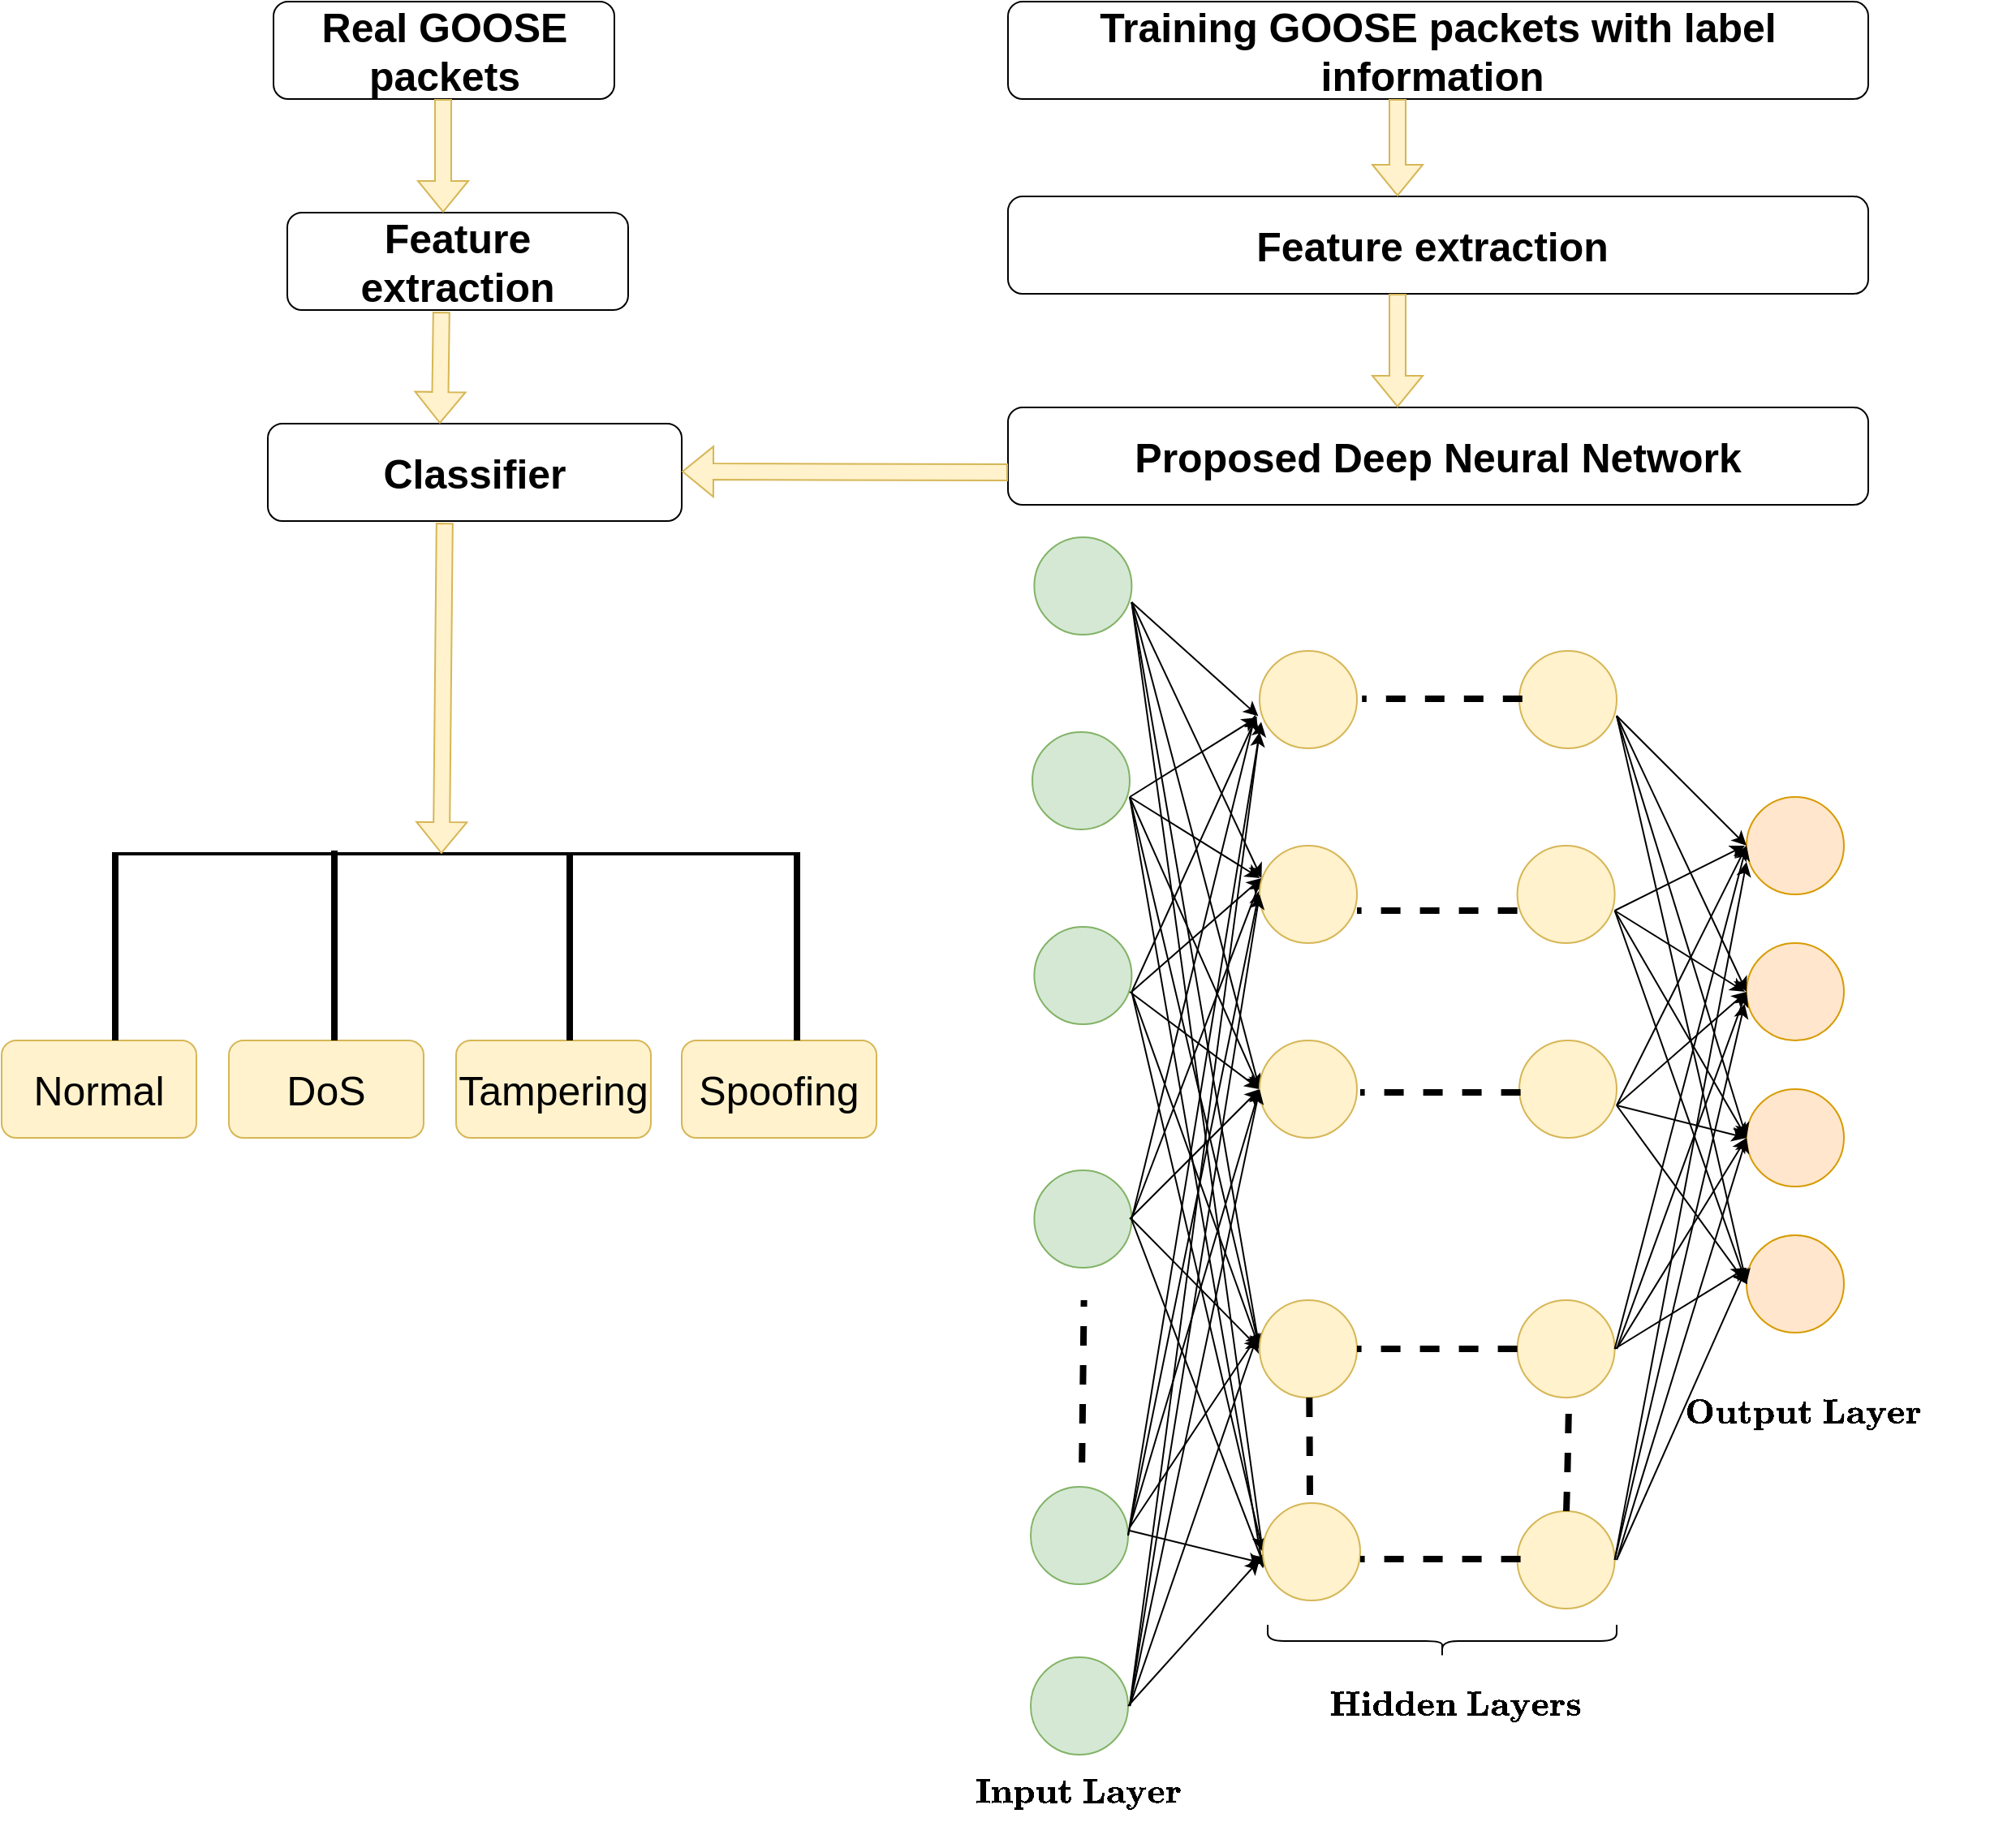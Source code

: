 <mxfile version="20.3.0" type="github">
  <diagram id="gQb8SNN9bu2-2Qq4o3Nf" name="Page-1">
    <mxGraphModel dx="2249" dy="762" grid="1" gridSize="10" guides="1" tooltips="1" connect="1" arrows="1" fold="1" page="1" pageScale="1" pageWidth="827" pageHeight="1169" math="1" shadow="0">
      <root>
        <mxCell id="0" />
        <mxCell id="1" parent="0" />
        <mxCell id="03A5Zc7fe6K8U72PNoOk-1" value="&lt;font style=&quot;font-size: 25px;&quot;&gt;Training GOOSE packets with label information&amp;nbsp;&lt;/font&gt;" style="rounded=1;whiteSpace=wrap;html=1;fontStyle=1;fontSize=25;" parent="1" vertex="1">
          <mxGeometry x="400" y="270" width="530" height="60" as="geometry" />
        </mxCell>
        <mxCell id="03A5Zc7fe6K8U72PNoOk-2" value="&lt;font style=&quot;font-size: 25px;&quot;&gt;Feature extraction&amp;nbsp;&lt;/font&gt;" style="rounded=1;whiteSpace=wrap;html=1;fontSize=25;fontStyle=1" parent="1" vertex="1">
          <mxGeometry x="400" y="390" width="530" height="60" as="geometry" />
        </mxCell>
        <mxCell id="03A5Zc7fe6K8U72PNoOk-3" value="Proposed Deep Neural Network" style="rounded=1;whiteSpace=wrap;html=1;fontSize=25;fontStyle=1" parent="1" vertex="1">
          <mxGeometry x="400" y="520" width="530" height="60" as="geometry" />
        </mxCell>
        <mxCell id="03A5Zc7fe6K8U72PNoOk-106" value="" style="ellipse;whiteSpace=wrap;html=1;aspect=fixed;fillColor=#ffe6cc;strokeColor=#d79b00;" parent="1" vertex="1">
          <mxGeometry x="855" y="760" width="60" height="60" as="geometry" />
        </mxCell>
        <mxCell id="03A5Zc7fe6K8U72PNoOk-107" value="" style="ellipse;whiteSpace=wrap;html=1;aspect=fixed;fillColor=#ffe6cc;strokeColor=#d79b00;" parent="1" vertex="1">
          <mxGeometry x="855" y="850" width="60" height="60" as="geometry" />
        </mxCell>
        <mxCell id="03A5Zc7fe6K8U72PNoOk-108" value="" style="ellipse;whiteSpace=wrap;html=1;aspect=fixed;fillColor=#ffe6cc;strokeColor=#d79b00;" parent="1" vertex="1">
          <mxGeometry x="855" y="940" width="60" height="60" as="geometry" />
        </mxCell>
        <mxCell id="03A5Zc7fe6K8U72PNoOk-109" value="" style="ellipse;whiteSpace=wrap;html=1;aspect=fixed;fillColor=#ffe6cc;strokeColor=#d79b00;" parent="1" vertex="1">
          <mxGeometry x="855" y="1030" width="60" height="60" as="geometry" />
        </mxCell>
        <mxCell id="03A5Zc7fe6K8U72PNoOk-111" value="" style="ellipse;whiteSpace=wrap;html=1;aspect=fixed;fillColor=#fff2cc;strokeColor=#d6b656;" parent="1" vertex="1">
          <mxGeometry x="715" y="670" width="60" height="60" as="geometry" />
        </mxCell>
        <mxCell id="03A5Zc7fe6K8U72PNoOk-112" value="" style="endArrow=classic;html=1;rounded=0;entryX=0;entryY=0.5;entryDx=0;entryDy=0;" parent="1" target="03A5Zc7fe6K8U72PNoOk-106" edge="1">
          <mxGeometry width="50" height="50" relative="1" as="geometry">
            <mxPoint x="775" y="710" as="sourcePoint" />
            <mxPoint x="825" y="660" as="targetPoint" />
          </mxGeometry>
        </mxCell>
        <mxCell id="03A5Zc7fe6K8U72PNoOk-113" value="" style="endArrow=classic;html=1;rounded=0;" parent="1" edge="1">
          <mxGeometry width="50" height="50" relative="1" as="geometry">
            <mxPoint x="775" y="710" as="sourcePoint" />
            <mxPoint x="855" y="880" as="targetPoint" />
          </mxGeometry>
        </mxCell>
        <mxCell id="03A5Zc7fe6K8U72PNoOk-114" value="" style="endArrow=classic;html=1;rounded=0;" parent="1" edge="1">
          <mxGeometry width="50" height="50" relative="1" as="geometry">
            <mxPoint x="775" y="710" as="sourcePoint" />
            <mxPoint x="855" y="970" as="targetPoint" />
          </mxGeometry>
        </mxCell>
        <mxCell id="03A5Zc7fe6K8U72PNoOk-115" value="" style="endArrow=classic;html=1;rounded=0;entryX=0;entryY=0.5;entryDx=0;entryDy=0;" parent="1" target="03A5Zc7fe6K8U72PNoOk-109" edge="1">
          <mxGeometry width="50" height="50" relative="1" as="geometry">
            <mxPoint x="775" y="710" as="sourcePoint" />
            <mxPoint x="881.4" y="811.6" as="targetPoint" />
          </mxGeometry>
        </mxCell>
        <mxCell id="03A5Zc7fe6K8U72PNoOk-117" value="" style="ellipse;whiteSpace=wrap;html=1;aspect=fixed;fillColor=#fff2cc;strokeColor=#d6b656;" parent="1" vertex="1">
          <mxGeometry x="713.8" y="790" width="60" height="60" as="geometry" />
        </mxCell>
        <mxCell id="03A5Zc7fe6K8U72PNoOk-118" value="" style="endArrow=classic;html=1;rounded=0;" parent="1" edge="1">
          <mxGeometry width="50" height="50" relative="1" as="geometry">
            <mxPoint x="773.8" y="830" as="sourcePoint" />
            <mxPoint x="854" y="790" as="targetPoint" />
          </mxGeometry>
        </mxCell>
        <mxCell id="03A5Zc7fe6K8U72PNoOk-119" value="" style="endArrow=classic;html=1;rounded=0;" parent="1" edge="1">
          <mxGeometry width="50" height="50" relative="1" as="geometry">
            <mxPoint x="773.8" y="830" as="sourcePoint" />
            <mxPoint x="854" y="880" as="targetPoint" />
          </mxGeometry>
        </mxCell>
        <mxCell id="03A5Zc7fe6K8U72PNoOk-120" value="" style="endArrow=classic;html=1;rounded=0;entryX=0;entryY=0.5;entryDx=0;entryDy=0;" parent="1" target="03A5Zc7fe6K8U72PNoOk-108" edge="1">
          <mxGeometry width="50" height="50" relative="1" as="geometry">
            <mxPoint x="773.8" y="830" as="sourcePoint" />
            <mxPoint x="853.8" y="1090" as="targetPoint" />
          </mxGeometry>
        </mxCell>
        <mxCell id="03A5Zc7fe6K8U72PNoOk-121" value="" style="endArrow=classic;html=1;rounded=0;entryX=0;entryY=0.5;entryDx=0;entryDy=0;" parent="1" target="03A5Zc7fe6K8U72PNoOk-109" edge="1">
          <mxGeometry width="50" height="50" relative="1" as="geometry">
            <mxPoint x="773.8" y="830" as="sourcePoint" />
            <mxPoint x="853.8" y="1180" as="targetPoint" />
          </mxGeometry>
        </mxCell>
        <mxCell id="03A5Zc7fe6K8U72PNoOk-123" value="" style="ellipse;whiteSpace=wrap;html=1;aspect=fixed;fillColor=#fff2cc;strokeColor=#d6b656;" parent="1" vertex="1">
          <mxGeometry x="715" y="910" width="60" height="60" as="geometry" />
        </mxCell>
        <mxCell id="03A5Zc7fe6K8U72PNoOk-124" value="" style="endArrow=classic;html=1;rounded=0;entryX=0;entryY=0.5;entryDx=0;entryDy=0;" parent="1" target="03A5Zc7fe6K8U72PNoOk-106" edge="1">
          <mxGeometry width="50" height="50" relative="1" as="geometry">
            <mxPoint x="775" y="950" as="sourcePoint" />
            <mxPoint x="855" y="1030" as="targetPoint" />
          </mxGeometry>
        </mxCell>
        <mxCell id="03A5Zc7fe6K8U72PNoOk-125" value="" style="endArrow=classic;html=1;rounded=0;entryX=0;entryY=0.5;entryDx=0;entryDy=0;" parent="1" target="03A5Zc7fe6K8U72PNoOk-107" edge="1">
          <mxGeometry width="50" height="50" relative="1" as="geometry">
            <mxPoint x="775" y="950" as="sourcePoint" />
            <mxPoint x="855" y="1120" as="targetPoint" />
          </mxGeometry>
        </mxCell>
        <mxCell id="03A5Zc7fe6K8U72PNoOk-126" value="" style="endArrow=classic;html=1;rounded=0;entryX=0;entryY=0.5;entryDx=0;entryDy=0;" parent="1" target="03A5Zc7fe6K8U72PNoOk-108" edge="1">
          <mxGeometry width="50" height="50" relative="1" as="geometry">
            <mxPoint x="775" y="950" as="sourcePoint" />
            <mxPoint x="855" y="1210" as="targetPoint" />
          </mxGeometry>
        </mxCell>
        <mxCell id="03A5Zc7fe6K8U72PNoOk-127" value="" style="endArrow=classic;html=1;rounded=0;" parent="1" edge="1">
          <mxGeometry width="50" height="50" relative="1" as="geometry">
            <mxPoint x="775" y="950" as="sourcePoint" />
            <mxPoint x="855" y="1060" as="targetPoint" />
          </mxGeometry>
        </mxCell>
        <mxCell id="03A5Zc7fe6K8U72PNoOk-134" value="" style="ellipse;whiteSpace=wrap;html=1;aspect=fixed;fillColor=#fff2cc;strokeColor=#d6b656;" parent="1" vertex="1">
          <mxGeometry x="713.8" y="1070" width="60" height="60" as="geometry" />
        </mxCell>
        <mxCell id="03A5Zc7fe6K8U72PNoOk-135" value="" style="ellipse;whiteSpace=wrap;html=1;aspect=fixed;fillColor=#fff2cc;strokeColor=#d6b656;" parent="1" vertex="1">
          <mxGeometry x="713.8" y="1200" width="60" height="60" as="geometry" />
        </mxCell>
        <mxCell id="03A5Zc7fe6K8U72PNoOk-136" value="" style="endArrow=classic;html=1;rounded=0;entryX=0;entryY=0.5;entryDx=0;entryDy=0;exitX=1;exitY=0.5;exitDx=0;exitDy=0;" parent="1" source="03A5Zc7fe6K8U72PNoOk-134" target="03A5Zc7fe6K8U72PNoOk-106" edge="1">
          <mxGeometry width="50" height="50" relative="1" as="geometry">
            <mxPoint x="785" y="960" as="sourcePoint" />
            <mxPoint x="865" y="800" as="targetPoint" />
          </mxGeometry>
        </mxCell>
        <mxCell id="03A5Zc7fe6K8U72PNoOk-137" value="" style="endArrow=classic;html=1;rounded=0;entryX=0;entryY=0.5;entryDx=0;entryDy=0;" parent="1" target="03A5Zc7fe6K8U72PNoOk-107" edge="1">
          <mxGeometry width="50" height="50" relative="1" as="geometry">
            <mxPoint x="775" y="1100" as="sourcePoint" />
            <mxPoint x="865" y="890" as="targetPoint" />
          </mxGeometry>
        </mxCell>
        <mxCell id="03A5Zc7fe6K8U72PNoOk-138" value="" style="endArrow=classic;html=1;rounded=0;entryX=0;entryY=0.5;entryDx=0;entryDy=0;" parent="1" target="03A5Zc7fe6K8U72PNoOk-108" edge="1">
          <mxGeometry width="50" height="50" relative="1" as="geometry">
            <mxPoint x="775" y="1100" as="sourcePoint" />
            <mxPoint x="865" y="980" as="targetPoint" />
          </mxGeometry>
        </mxCell>
        <mxCell id="03A5Zc7fe6K8U72PNoOk-139" value="" style="endArrow=classic;html=1;rounded=0;exitX=1;exitY=0.5;exitDx=0;exitDy=0;" parent="1" source="03A5Zc7fe6K8U72PNoOk-134" edge="1">
          <mxGeometry width="50" height="50" relative="1" as="geometry">
            <mxPoint x="785" y="960" as="sourcePoint" />
            <mxPoint x="855" y="1050" as="targetPoint" />
          </mxGeometry>
        </mxCell>
        <mxCell id="03A5Zc7fe6K8U72PNoOk-142" value="" style="endArrow=classic;html=1;rounded=0;" parent="1" edge="1">
          <mxGeometry width="50" height="50" relative="1" as="geometry">
            <mxPoint x="775" y="1230" as="sourcePoint" />
            <mxPoint x="855" y="1050" as="targetPoint" />
          </mxGeometry>
        </mxCell>
        <mxCell id="03A5Zc7fe6K8U72PNoOk-143" value="" style="endArrow=classic;html=1;rounded=0;" parent="1" edge="1">
          <mxGeometry width="50" height="50" relative="1" as="geometry">
            <mxPoint x="775" y="1230" as="sourcePoint" />
            <mxPoint x="855" y="970" as="targetPoint" />
          </mxGeometry>
        </mxCell>
        <mxCell id="03A5Zc7fe6K8U72PNoOk-144" value="" style="endArrow=classic;html=1;rounded=0;entryX=-0.02;entryY=0.623;entryDx=0;entryDy=0;entryPerimeter=0;exitX=1;exitY=0.5;exitDx=0;exitDy=0;" parent="1" source="03A5Zc7fe6K8U72PNoOk-135" target="03A5Zc7fe6K8U72PNoOk-107" edge="1">
          <mxGeometry width="50" height="50" relative="1" as="geometry">
            <mxPoint x="805" y="1260" as="sourcePoint" />
            <mxPoint x="883.8" y="1183.82" as="targetPoint" />
          </mxGeometry>
        </mxCell>
        <mxCell id="03A5Zc7fe6K8U72PNoOk-145" value="" style="endArrow=classic;html=1;rounded=0;exitX=1;exitY=0.5;exitDx=0;exitDy=0;" parent="1" source="03A5Zc7fe6K8U72PNoOk-135" edge="1">
          <mxGeometry width="50" height="50" relative="1" as="geometry">
            <mxPoint x="815" y="1270" as="sourcePoint" />
            <mxPoint x="855" y="800" as="targetPoint" />
          </mxGeometry>
        </mxCell>
        <mxCell id="03A5Zc7fe6K8U72PNoOk-146" value="" style="ellipse;whiteSpace=wrap;html=1;aspect=fixed;fillColor=#d5e8d4;strokeColor=#82b366;" parent="1" vertex="1">
          <mxGeometry x="416.2" y="600" width="60" height="60" as="geometry" />
        </mxCell>
        <mxCell id="03A5Zc7fe6K8U72PNoOk-147" value="" style="endArrow=classic;html=1;rounded=0;entryX=-0.013;entryY=0.67;entryDx=0;entryDy=0;entryPerimeter=0;" parent="1" target="03A5Zc7fe6K8U72PNoOk-176" edge="1">
          <mxGeometry width="50" height="50" relative="1" as="geometry">
            <mxPoint x="476.2" y="640" as="sourcePoint" />
            <mxPoint x="556.2" y="720" as="targetPoint" />
          </mxGeometry>
        </mxCell>
        <mxCell id="03A5Zc7fe6K8U72PNoOk-148" value="" style="endArrow=classic;html=1;rounded=0;" parent="1" edge="1">
          <mxGeometry width="50" height="50" relative="1" as="geometry">
            <mxPoint x="476.2" y="640" as="sourcePoint" />
            <mxPoint x="556.2" y="810" as="targetPoint" />
          </mxGeometry>
        </mxCell>
        <mxCell id="03A5Zc7fe6K8U72PNoOk-149" value="" style="endArrow=classic;html=1;rounded=0;entryX=0;entryY=0.5;entryDx=0;entryDy=0;" parent="1" target="03A5Zc7fe6K8U72PNoOk-178" edge="1">
          <mxGeometry width="50" height="50" relative="1" as="geometry">
            <mxPoint x="476.2" y="640" as="sourcePoint" />
            <mxPoint x="556.2" y="900" as="targetPoint" />
          </mxGeometry>
        </mxCell>
        <mxCell id="03A5Zc7fe6K8U72PNoOk-150" value="" style="endArrow=classic;html=1;rounded=0;entryX=0;entryY=0.5;entryDx=0;entryDy=0;" parent="1" target="03A5Zc7fe6K8U72PNoOk-179" edge="1">
          <mxGeometry width="50" height="50" relative="1" as="geometry">
            <mxPoint x="476.2" y="640" as="sourcePoint" />
            <mxPoint x="565" y="1090" as="targetPoint" />
          </mxGeometry>
        </mxCell>
        <mxCell id="03A5Zc7fe6K8U72PNoOk-151" value="" style="endArrow=classic;html=1;rounded=0;entryX=0;entryY=0.5;entryDx=0;entryDy=0;" parent="1" target="03A5Zc7fe6K8U72PNoOk-180" edge="1">
          <mxGeometry width="50" height="50" relative="1" as="geometry">
            <mxPoint x="476.2" y="640" as="sourcePoint" />
            <mxPoint x="555" y="1130" as="targetPoint" />
          </mxGeometry>
        </mxCell>
        <mxCell id="03A5Zc7fe6K8U72PNoOk-152" value="" style="ellipse;whiteSpace=wrap;html=1;aspect=fixed;fillColor=#d5e8d4;strokeColor=#82b366;" parent="1" vertex="1">
          <mxGeometry x="415" y="720" width="60" height="60" as="geometry" />
        </mxCell>
        <mxCell id="03A5Zc7fe6K8U72PNoOk-153" value="" style="endArrow=classic;html=1;rounded=0;entryX=-0.029;entryY=0.685;entryDx=0;entryDy=0;entryPerimeter=0;" parent="1" target="03A5Zc7fe6K8U72PNoOk-176" edge="1">
          <mxGeometry width="50" height="50" relative="1" as="geometry">
            <mxPoint x="475" y="760" as="sourcePoint" />
            <mxPoint x="555.2" y="720" as="targetPoint" />
          </mxGeometry>
        </mxCell>
        <mxCell id="03A5Zc7fe6K8U72PNoOk-154" value="" style="endArrow=classic;html=1;rounded=0;" parent="1" edge="1">
          <mxGeometry width="50" height="50" relative="1" as="geometry">
            <mxPoint x="475" y="760" as="sourcePoint" />
            <mxPoint x="555.2" y="810" as="targetPoint" />
          </mxGeometry>
        </mxCell>
        <mxCell id="03A5Zc7fe6K8U72PNoOk-155" value="" style="endArrow=classic;html=1;rounded=0;entryX=0;entryY=0.5;entryDx=0;entryDy=0;" parent="1" target="03A5Zc7fe6K8U72PNoOk-178" edge="1">
          <mxGeometry width="50" height="50" relative="1" as="geometry">
            <mxPoint x="475" y="760" as="sourcePoint" />
            <mxPoint x="556.2" y="900" as="targetPoint" />
          </mxGeometry>
        </mxCell>
        <mxCell id="03A5Zc7fe6K8U72PNoOk-156" value="" style="endArrow=classic;html=1;rounded=0;entryX=0;entryY=0.5;entryDx=0;entryDy=0;" parent="1" target="03A5Zc7fe6K8U72PNoOk-179" edge="1">
          <mxGeometry width="50" height="50" relative="1" as="geometry">
            <mxPoint x="475" y="760" as="sourcePoint" />
            <mxPoint x="565" y="1090" as="targetPoint" />
          </mxGeometry>
        </mxCell>
        <mxCell id="03A5Zc7fe6K8U72PNoOk-157" value="" style="endArrow=classic;html=1;rounded=0;entryX=0.002;entryY=0.67;entryDx=0;entryDy=0;entryPerimeter=0;" parent="1" target="03A5Zc7fe6K8U72PNoOk-180" edge="1">
          <mxGeometry width="50" height="50" relative="1" as="geometry">
            <mxPoint x="475" y="760" as="sourcePoint" />
            <mxPoint x="555" y="1130" as="targetPoint" />
          </mxGeometry>
        </mxCell>
        <mxCell id="03A5Zc7fe6K8U72PNoOk-158" value="" style="ellipse;whiteSpace=wrap;html=1;aspect=fixed;fillColor=#d5e8d4;strokeColor=#82b366;" parent="1" vertex="1">
          <mxGeometry x="416.2" y="840" width="60" height="60" as="geometry" />
        </mxCell>
        <mxCell id="03A5Zc7fe6K8U72PNoOk-159" value="" style="endArrow=classic;html=1;rounded=0;entryX=-0.029;entryY=0.67;entryDx=0;entryDy=0;entryPerimeter=0;" parent="1" target="03A5Zc7fe6K8U72PNoOk-176" edge="1">
          <mxGeometry width="50" height="50" relative="1" as="geometry">
            <mxPoint x="476.2" y="880" as="sourcePoint" />
            <mxPoint x="556.2" y="720" as="targetPoint" />
          </mxGeometry>
        </mxCell>
        <mxCell id="03A5Zc7fe6K8U72PNoOk-160" value="" style="endArrow=classic;html=1;rounded=0;entryX=0;entryY=0.5;entryDx=0;entryDy=0;" parent="1" edge="1">
          <mxGeometry width="50" height="50" relative="1" as="geometry">
            <mxPoint x="476.2" y="880" as="sourcePoint" />
            <mxPoint x="556.2" y="810" as="targetPoint" />
          </mxGeometry>
        </mxCell>
        <mxCell id="03A5Zc7fe6K8U72PNoOk-161" value="" style="endArrow=classic;html=1;rounded=0;entryX=0;entryY=0.5;entryDx=0;entryDy=0;" parent="1" target="03A5Zc7fe6K8U72PNoOk-178" edge="1">
          <mxGeometry width="50" height="50" relative="1" as="geometry">
            <mxPoint x="475" y="880" as="sourcePoint" />
            <mxPoint x="555" y="900" as="targetPoint" />
          </mxGeometry>
        </mxCell>
        <mxCell id="03A5Zc7fe6K8U72PNoOk-162" value="" style="endArrow=classic;html=1;rounded=0;entryX=0;entryY=0.5;entryDx=0;entryDy=0;" parent="1" target="03A5Zc7fe6K8U72PNoOk-179" edge="1">
          <mxGeometry width="50" height="50" relative="1" as="geometry">
            <mxPoint x="476.2" y="880" as="sourcePoint" />
            <mxPoint x="556.2" y="990" as="targetPoint" />
          </mxGeometry>
        </mxCell>
        <mxCell id="03A5Zc7fe6K8U72PNoOk-163" value="" style="endArrow=classic;html=1;rounded=0;entryX=0;entryY=0.5;entryDx=0;entryDy=0;" parent="1" target="03A5Zc7fe6K8U72PNoOk-180" edge="1">
          <mxGeometry width="50" height="50" relative="1" as="geometry">
            <mxPoint x="476.2" y="880" as="sourcePoint" />
            <mxPoint x="555" y="1140" as="targetPoint" />
          </mxGeometry>
        </mxCell>
        <mxCell id="03A5Zc7fe6K8U72PNoOk-164" value="" style="ellipse;whiteSpace=wrap;html=1;aspect=fixed;fillColor=#d5e8d4;strokeColor=#82b366;" parent="1" vertex="1">
          <mxGeometry x="416.2" y="990" width="60" height="60" as="geometry" />
        </mxCell>
        <mxCell id="03A5Zc7fe6K8U72PNoOk-165" value="" style="ellipse;whiteSpace=wrap;html=1;aspect=fixed;fillColor=#d5e8d4;strokeColor=#82b366;" parent="1" vertex="1">
          <mxGeometry x="414" y="1185" width="60" height="60" as="geometry" />
        </mxCell>
        <mxCell id="03A5Zc7fe6K8U72PNoOk-166" value="" style="endArrow=classic;html=1;rounded=0;entryX=-0.044;entryY=0.655;entryDx=0;entryDy=0;exitX=1;exitY=0.5;exitDx=0;exitDy=0;entryPerimeter=0;" parent="1" source="03A5Zc7fe6K8U72PNoOk-164" target="03A5Zc7fe6K8U72PNoOk-176" edge="1">
          <mxGeometry width="50" height="50" relative="1" as="geometry">
            <mxPoint x="486.2" y="890" as="sourcePoint" />
            <mxPoint x="556.2" y="720" as="targetPoint" />
          </mxGeometry>
        </mxCell>
        <mxCell id="03A5Zc7fe6K8U72PNoOk-167" value="" style="endArrow=classic;html=1;rounded=0;entryX=0;entryY=0.5;entryDx=0;entryDy=0;" parent="1" edge="1">
          <mxGeometry width="50" height="50" relative="1" as="geometry">
            <mxPoint x="476" y="1020" as="sourcePoint" />
            <mxPoint x="556.2" y="810" as="targetPoint" />
          </mxGeometry>
        </mxCell>
        <mxCell id="03A5Zc7fe6K8U72PNoOk-168" value="" style="endArrow=classic;html=1;rounded=0;entryX=0;entryY=0.5;entryDx=0;entryDy=0;" parent="1" edge="1">
          <mxGeometry width="50" height="50" relative="1" as="geometry">
            <mxPoint x="475" y="1020" as="sourcePoint" />
            <mxPoint x="555" y="940" as="targetPoint" />
          </mxGeometry>
        </mxCell>
        <mxCell id="03A5Zc7fe6K8U72PNoOk-169" value="" style="endArrow=classic;html=1;rounded=0;exitX=1;exitY=0.5;exitDx=0;exitDy=0;entryX=0;entryY=0.5;entryDx=0;entryDy=0;" parent="1" source="03A5Zc7fe6K8U72PNoOk-164" target="03A5Zc7fe6K8U72PNoOk-179" edge="1">
          <mxGeometry width="50" height="50" relative="1" as="geometry">
            <mxPoint x="486.2" y="890" as="sourcePoint" />
            <mxPoint x="556.2" y="980" as="targetPoint" />
          </mxGeometry>
        </mxCell>
        <mxCell id="03A5Zc7fe6K8U72PNoOk-170" value="" style="endArrow=classic;html=1;rounded=0;entryX=0.017;entryY=0.655;entryDx=0;entryDy=0;entryPerimeter=0;" parent="1" target="03A5Zc7fe6K8U72PNoOk-180" edge="1">
          <mxGeometry width="50" height="50" relative="1" as="geometry">
            <mxPoint x="476" y="1020" as="sourcePoint" />
            <mxPoint x="556.2" y="1090" as="targetPoint" />
          </mxGeometry>
        </mxCell>
        <mxCell id="03A5Zc7fe6K8U72PNoOk-171" value="" style="endArrow=classic;html=1;rounded=0;entryX=0;entryY=0.5;entryDx=0;entryDy=0;" parent="1" edge="1">
          <mxGeometry width="50" height="50" relative="1" as="geometry">
            <mxPoint x="475" y="1212" as="sourcePoint" />
            <mxPoint x="557" y="1232" as="targetPoint" />
          </mxGeometry>
        </mxCell>
        <mxCell id="03A5Zc7fe6K8U72PNoOk-172" value="" style="endArrow=classic;html=1;rounded=0;" parent="1" edge="1">
          <mxGeometry width="50" height="50" relative="1" as="geometry">
            <mxPoint x="475" y="1210" as="sourcePoint" />
            <mxPoint x="555" y="1090" as="targetPoint" />
          </mxGeometry>
        </mxCell>
        <mxCell id="03A5Zc7fe6K8U72PNoOk-173" value="" style="endArrow=classic;html=1;rounded=0;entryX=0;entryY=0.5;entryDx=0;entryDy=0;" parent="1" target="03A5Zc7fe6K8U72PNoOk-178" edge="1">
          <mxGeometry width="50" height="50" relative="1" as="geometry">
            <mxPoint x="475" y="1210" as="sourcePoint" />
            <mxPoint x="556.2" y="900" as="targetPoint" />
          </mxGeometry>
        </mxCell>
        <mxCell id="03A5Zc7fe6K8U72PNoOk-174" value="" style="endArrow=classic;html=1;rounded=0;entryX=-0.02;entryY=0.623;entryDx=0;entryDy=0;entryPerimeter=0;exitX=1;exitY=0.5;exitDx=0;exitDy=0;" parent="1" source="03A5Zc7fe6K8U72PNoOk-165" edge="1">
          <mxGeometry width="50" height="50" relative="1" as="geometry">
            <mxPoint x="506.2" y="1190" as="sourcePoint" />
            <mxPoint x="555" y="817.38" as="targetPoint" />
          </mxGeometry>
        </mxCell>
        <mxCell id="03A5Zc7fe6K8U72PNoOk-175" value="" style="endArrow=classic;html=1;rounded=0;exitX=1;exitY=0.5;exitDx=0;exitDy=0;entryX=0.017;entryY=0.73;entryDx=0;entryDy=0;entryPerimeter=0;" parent="1" source="03A5Zc7fe6K8U72PNoOk-165" target="03A5Zc7fe6K8U72PNoOk-176" edge="1">
          <mxGeometry width="50" height="50" relative="1" as="geometry">
            <mxPoint x="516.2" y="1200" as="sourcePoint" />
            <mxPoint x="556.2" y="730" as="targetPoint" />
          </mxGeometry>
        </mxCell>
        <mxCell id="03A5Zc7fe6K8U72PNoOk-176" value="" style="ellipse;whiteSpace=wrap;html=1;aspect=fixed;fillColor=#fff2cc;strokeColor=#d6b656;" parent="1" vertex="1">
          <mxGeometry x="555" y="670" width="60" height="60" as="geometry" />
        </mxCell>
        <mxCell id="03A5Zc7fe6K8U72PNoOk-177" value="" style="ellipse;whiteSpace=wrap;html=1;aspect=fixed;fillColor=#fff2cc;strokeColor=#d6b656;" parent="1" vertex="1">
          <mxGeometry x="555" y="790" width="60" height="60" as="geometry" />
        </mxCell>
        <mxCell id="03A5Zc7fe6K8U72PNoOk-178" value="" style="ellipse;whiteSpace=wrap;html=1;aspect=fixed;fillColor=#fff2cc;strokeColor=#d6b656;" parent="1" vertex="1">
          <mxGeometry x="555" y="910" width="60" height="60" as="geometry" />
        </mxCell>
        <mxCell id="03A5Zc7fe6K8U72PNoOk-179" value="" style="ellipse;whiteSpace=wrap;html=1;aspect=fixed;fillColor=#fff2cc;strokeColor=#d6b656;" parent="1" vertex="1">
          <mxGeometry x="555" y="1070" width="60" height="60" as="geometry" />
        </mxCell>
        <mxCell id="03A5Zc7fe6K8U72PNoOk-180" value="" style="ellipse;whiteSpace=wrap;html=1;aspect=fixed;fillColor=#fff2cc;strokeColor=#d6b656;" parent="1" vertex="1">
          <mxGeometry x="557" y="1195" width="60" height="60" as="geometry" />
        </mxCell>
        <mxCell id="03A5Zc7fe6K8U72PNoOk-181" value="" style="endArrow=none;dashed=1;html=1;rounded=0;strokeWidth=4;" parent="1" edge="1">
          <mxGeometry width="50" height="50" relative="1" as="geometry">
            <mxPoint x="586" y="1190" as="sourcePoint" />
            <mxPoint x="585.6" y="1120" as="targetPoint" />
          </mxGeometry>
        </mxCell>
        <mxCell id="03A5Zc7fe6K8U72PNoOk-182" value="" style="endArrow=none;dashed=1;html=1;rounded=0;exitX=0;exitY=0.5;exitDx=0;exitDy=0;strokeWidth=4;entryX=1;entryY=0.5;entryDx=0;entryDy=0;" parent="1" source="03A5Zc7fe6K8U72PNoOk-134" target="03A5Zc7fe6K8U72PNoOk-179" edge="1">
          <mxGeometry width="50" height="50" relative="1" as="geometry">
            <mxPoint x="753.8" y="1080" as="sourcePoint" />
            <mxPoint x="755" y="980" as="targetPoint" />
          </mxGeometry>
        </mxCell>
        <mxCell id="03A5Zc7fe6K8U72PNoOk-183" value="" style="endArrow=none;dashed=1;html=1;rounded=0;exitX=0;exitY=0.5;exitDx=0;exitDy=0;strokeWidth=4;entryX=1;entryY=0.5;entryDx=0;entryDy=0;" parent="1" edge="1">
          <mxGeometry width="50" height="50" relative="1" as="geometry">
            <mxPoint x="715.8" y="1229.5" as="sourcePoint" />
            <mxPoint x="617" y="1229.5" as="targetPoint" />
          </mxGeometry>
        </mxCell>
        <mxCell id="03A5Zc7fe6K8U72PNoOk-184" value="" style="endArrow=none;dashed=1;html=1;rounded=0;exitX=0;exitY=0.5;exitDx=0;exitDy=0;strokeWidth=4;entryX=1;entryY=0.5;entryDx=0;entryDy=0;" parent="1" edge="1">
          <mxGeometry width="50" height="50" relative="1" as="geometry">
            <mxPoint x="715.8" y="942" as="sourcePoint" />
            <mxPoint x="617" y="942" as="targetPoint" />
          </mxGeometry>
        </mxCell>
        <mxCell id="03A5Zc7fe6K8U72PNoOk-185" value="" style="endArrow=none;dashed=1;html=1;rounded=0;exitX=0;exitY=0.5;exitDx=0;exitDy=0;strokeWidth=4;entryX=1;entryY=0.5;entryDx=0;entryDy=0;" parent="1" edge="1">
          <mxGeometry width="50" height="50" relative="1" as="geometry">
            <mxPoint x="713.8" y="830" as="sourcePoint" />
            <mxPoint x="615" y="830" as="targetPoint" />
          </mxGeometry>
        </mxCell>
        <mxCell id="03A5Zc7fe6K8U72PNoOk-186" value="" style="shape=curlyBracket;whiteSpace=wrap;html=1;rounded=1;flipH=1;rotation=90;" parent="1" vertex="1">
          <mxGeometry x="657.5" y="1172.5" width="20" height="215" as="geometry" />
        </mxCell>
        <mxCell id="03A5Zc7fe6K8U72PNoOk-187" value="$$ \textbf{Hidden Layers} $$" style="text;html=1;align=center;verticalAlign=middle;resizable=0;points=[];autosize=1;strokeColor=none;fillColor=none;fontSize=18;" parent="1" vertex="1">
          <mxGeometry x="550" y="1300" width="250" height="40" as="geometry" />
        </mxCell>
        <mxCell id="03A5Zc7fe6K8U72PNoOk-188" value="" style="ellipse;whiteSpace=wrap;html=1;aspect=fixed;fillColor=#d5e8d4;strokeColor=#82b366;" parent="1" vertex="1">
          <mxGeometry x="414" y="1290" width="60" height="60" as="geometry" />
        </mxCell>
        <mxCell id="03A5Zc7fe6K8U72PNoOk-189" value="" style="endArrow=classic;html=1;rounded=0;exitX=1;exitY=0.5;exitDx=0;exitDy=0;" parent="1" source="03A5Zc7fe6K8U72PNoOk-188" edge="1">
          <mxGeometry width="50" height="50" relative="1" as="geometry">
            <mxPoint x="485" y="1220" as="sourcePoint" />
            <mxPoint x="555" y="1230" as="targetPoint" />
          </mxGeometry>
        </mxCell>
        <mxCell id="03A5Zc7fe6K8U72PNoOk-190" value="" style="endArrow=classic;html=1;rounded=0;entryX=-0.029;entryY=0.382;entryDx=0;entryDy=0;entryPerimeter=0;" parent="1" target="03A5Zc7fe6K8U72PNoOk-179" edge="1">
          <mxGeometry width="50" height="50" relative="1" as="geometry">
            <mxPoint x="475" y="1320" as="sourcePoint" />
            <mxPoint x="575" y="1110" as="targetPoint" />
          </mxGeometry>
        </mxCell>
        <mxCell id="03A5Zc7fe6K8U72PNoOk-191" value="" style="endArrow=classic;html=1;rounded=0;entryX=0;entryY=0.5;entryDx=0;entryDy=0;" parent="1" target="03A5Zc7fe6K8U72PNoOk-178" edge="1">
          <mxGeometry width="50" height="50" relative="1" as="geometry">
            <mxPoint x="475" y="1320" as="sourcePoint" />
            <mxPoint x="585" y="1120" as="targetPoint" />
          </mxGeometry>
        </mxCell>
        <mxCell id="03A5Zc7fe6K8U72PNoOk-192" value="" style="endArrow=classic;html=1;rounded=0;entryX=0;entryY=0.5;entryDx=0;entryDy=0;" parent="1" target="03A5Zc7fe6K8U72PNoOk-177" edge="1">
          <mxGeometry width="50" height="50" relative="1" as="geometry">
            <mxPoint x="475" y="1320" as="sourcePoint" />
            <mxPoint x="595" y="1130" as="targetPoint" />
          </mxGeometry>
        </mxCell>
        <mxCell id="03A5Zc7fe6K8U72PNoOk-193" value="" style="endArrow=classic;html=1;rounded=0;" parent="1" edge="1">
          <mxGeometry width="50" height="50" relative="1" as="geometry">
            <mxPoint x="475" y="1320" as="sourcePoint" />
            <mxPoint x="555" y="720" as="targetPoint" />
          </mxGeometry>
        </mxCell>
        <mxCell id="03A5Zc7fe6K8U72PNoOk-194" value="$$\textbf{Input Layer} $$&amp;nbsp;" style="text;html=1;strokeColor=none;fillColor=none;align=center;verticalAlign=middle;whiteSpace=wrap;rounded=0;fontSize=18;" parent="1" vertex="1">
          <mxGeometry x="414" y="1370" width="60" height="30" as="geometry" />
        </mxCell>
        <mxCell id="03A5Zc7fe6K8U72PNoOk-195" value="" style="endArrow=none;dashed=1;html=1;rounded=0;exitX=0.5;exitY=0;exitDx=0;exitDy=0;strokeWidth=4;" parent="1" edge="1">
          <mxGeometry width="50" height="50" relative="1" as="geometry">
            <mxPoint x="445.6" y="1170" as="sourcePoint" />
            <mxPoint x="446.8" y="1070" as="targetPoint" />
          </mxGeometry>
        </mxCell>
        <mxCell id="03A5Zc7fe6K8U72PNoOk-196" value="$$\textbf{Output Layer}$$" style="text;html=1;align=center;verticalAlign=middle;resizable=0;points=[];autosize=1;strokeColor=none;fillColor=none;fontSize=18;" parent="1" vertex="1">
          <mxGeometry x="774" y="1120" width="230" height="40" as="geometry" />
        </mxCell>
        <mxCell id="03A5Zc7fe6K8U72PNoOk-201" value="" style="endArrow=none;dashed=1;html=1;rounded=0;exitX=0;exitY=0.5;exitDx=0;exitDy=0;strokeWidth=4;entryX=1;entryY=0.5;entryDx=0;entryDy=0;" parent="1" edge="1">
          <mxGeometry width="50" height="50" relative="1" as="geometry">
            <mxPoint x="716.9" y="699.5" as="sourcePoint" />
            <mxPoint x="618.1" y="699.5" as="targetPoint" />
          </mxGeometry>
        </mxCell>
        <mxCell id="03A5Zc7fe6K8U72PNoOk-202" value="" style="endArrow=none;dashed=1;html=1;rounded=0;strokeWidth=4;" parent="1" edge="1">
          <mxGeometry width="50" height="50" relative="1" as="geometry">
            <mxPoint x="744" y="1200" as="sourcePoint" />
            <mxPoint x="745.6" y="1130" as="targetPoint" />
            <Array as="points">
              <mxPoint x="744.6" y="1180" />
            </Array>
          </mxGeometry>
        </mxCell>
        <mxCell id="03A5Zc7fe6K8U72PNoOk-210" value="" style="shape=flexArrow;endArrow=classic;html=1;rounded=0;fontSize=22;fillColor=#fff2cc;strokeColor=#d6b656;" parent="1" edge="1">
          <mxGeometry width="50" height="50" relative="1" as="geometry">
            <mxPoint x="640" y="330" as="sourcePoint" />
            <mxPoint x="640" y="390" as="targetPoint" />
          </mxGeometry>
        </mxCell>
        <mxCell id="03A5Zc7fe6K8U72PNoOk-211" value="" style="shape=flexArrow;endArrow=classic;html=1;rounded=0;fontSize=22;fillColor=#fff2cc;strokeColor=#d6b656;" parent="1" edge="1">
          <mxGeometry width="50" height="50" relative="1" as="geometry">
            <mxPoint x="640" y="450" as="sourcePoint" />
            <mxPoint x="640" y="520" as="targetPoint" />
          </mxGeometry>
        </mxCell>
        <mxCell id="03A5Zc7fe6K8U72PNoOk-212" value="&lt;font style=&quot;font-size: 25px;&quot;&gt;Real GOOSE packets&lt;/font&gt;" style="rounded=1;whiteSpace=wrap;html=1;fontSize=25;fontStyle=1" parent="1" vertex="1">
          <mxGeometry x="-52.5" y="270" width="210" height="60" as="geometry" />
        </mxCell>
        <mxCell id="03A5Zc7fe6K8U72PNoOk-213" value="Feature extraction" style="rounded=1;whiteSpace=wrap;html=1;fontSize=25;fontStyle=1" parent="1" vertex="1">
          <mxGeometry x="-44" y="400" width="210" height="60" as="geometry" />
        </mxCell>
        <mxCell id="03A5Zc7fe6K8U72PNoOk-214" value="Classifier" style="rounded=1;whiteSpace=wrap;html=1;fontSize=25;fontStyle=1" parent="1" vertex="1">
          <mxGeometry x="-56" y="530" width="255" height="60" as="geometry" />
        </mxCell>
        <mxCell id="03A5Zc7fe6K8U72PNoOk-215" value="" style="shape=flexArrow;endArrow=classic;html=1;rounded=0;fontSize=22;fillColor=#fff2cc;strokeColor=#d6b656;" parent="1" edge="1">
          <mxGeometry width="50" height="50" relative="1" as="geometry">
            <mxPoint x="400" y="560" as="sourcePoint" />
            <mxPoint x="199" y="559.5" as="targetPoint" />
          </mxGeometry>
        </mxCell>
        <mxCell id="03A5Zc7fe6K8U72PNoOk-217" value="" style="shape=flexArrow;endArrow=classic;html=1;rounded=0;fontSize=22;fillColor=#fff2cc;strokeColor=#d6b656;" parent="1" edge="1">
          <mxGeometry width="50" height="50" relative="1" as="geometry">
            <mxPoint x="52" y="330" as="sourcePoint" />
            <mxPoint x="52" y="400" as="targetPoint" />
          </mxGeometry>
        </mxCell>
        <mxCell id="03A5Zc7fe6K8U72PNoOk-218" value="" style="shape=flexArrow;endArrow=classic;html=1;rounded=0;fontSize=22;fillColor=#fff2cc;strokeColor=#d6b656;exitX=0.452;exitY=1.017;exitDx=0;exitDy=0;exitPerimeter=0;" parent="1" edge="1" source="03A5Zc7fe6K8U72PNoOk-213">
          <mxGeometry width="50" height="50" relative="1" as="geometry">
            <mxPoint x="52" y="470" as="sourcePoint" />
            <mxPoint x="50" y="530" as="targetPoint" />
          </mxGeometry>
        </mxCell>
        <mxCell id="03A5Zc7fe6K8U72PNoOk-221" value="DoS" style="rounded=1;whiteSpace=wrap;html=1;fillColor=#fff2cc;strokeColor=#d6b656;fontSize=25;" parent="1" vertex="1">
          <mxGeometry x="-80" y="910" width="120" height="60" as="geometry" />
        </mxCell>
        <mxCell id="03A5Zc7fe6K8U72PNoOk-222" value="Normal" style="rounded=1;whiteSpace=wrap;html=1;fillColor=#fff2cc;strokeColor=#d6b656;fontSize=25;" parent="1" vertex="1">
          <mxGeometry x="-220" y="910" width="120" height="60" as="geometry" />
        </mxCell>
        <mxCell id="03A5Zc7fe6K8U72PNoOk-223" value="Tampering" style="rounded=1;whiteSpace=wrap;html=1;fillColor=#fff2cc;strokeColor=#d6b656;fontSize=25;" parent="1" vertex="1">
          <mxGeometry x="60" y="910" width="120" height="60" as="geometry" />
        </mxCell>
        <mxCell id="03A5Zc7fe6K8U72PNoOk-224" value="Spoofing" style="rounded=1;whiteSpace=wrap;html=1;fillColor=#fff2cc;strokeColor=#d6b656;fontSize=25;" parent="1" vertex="1">
          <mxGeometry x="199" y="910" width="120" height="60" as="geometry" />
        </mxCell>
        <mxCell id="03A5Zc7fe6K8U72PNoOk-225" value="" style="line;strokeWidth=2;html=1;" parent="1" vertex="1">
          <mxGeometry x="-149" y="790" width="420" height="10" as="geometry" />
        </mxCell>
        <mxCell id="03A5Zc7fe6K8U72PNoOk-226" value="" style="line;strokeWidth=4;direction=south;html=1;perimeter=backbonePerimeter;points=[];outlineConnect=0;" parent="1" vertex="1">
          <mxGeometry x="-155" y="794" width="10" height="116" as="geometry" />
        </mxCell>
        <mxCell id="03A5Zc7fe6K8U72PNoOk-227" value="" style="line;strokeWidth=4;direction=south;html=1;perimeter=backbonePerimeter;points=[];outlineConnect=0;" parent="1" vertex="1">
          <mxGeometry x="-20" y="793" width="10" height="117" as="geometry" />
        </mxCell>
        <mxCell id="03A5Zc7fe6K8U72PNoOk-228" value="" style="line;strokeWidth=4;direction=south;html=1;perimeter=backbonePerimeter;points=[];outlineConnect=0;" parent="1" vertex="1">
          <mxGeometry x="125" y="794" width="10" height="116" as="geometry" />
        </mxCell>
        <mxCell id="03A5Zc7fe6K8U72PNoOk-229" value="" style="line;strokeWidth=4;direction=south;html=1;perimeter=backbonePerimeter;points=[];outlineConnect=0;" parent="1" vertex="1">
          <mxGeometry x="265" y="794" width="10" height="116" as="geometry" />
        </mxCell>
        <mxCell id="LNdEDMryXLuxUf58MUSs-3" value="" style="shape=flexArrow;endArrow=classic;html=1;rounded=0;fontSize=22;fillColor=#fff2cc;strokeColor=#d6b656;exitX=0.452;exitY=1.017;exitDx=0;exitDy=0;exitPerimeter=0;entryX=0.476;entryY=0.5;entryDx=0;entryDy=0;entryPerimeter=0;" edge="1" parent="1" target="03A5Zc7fe6K8U72PNoOk-225">
          <mxGeometry width="50" height="50" relative="1" as="geometry">
            <mxPoint x="52.92" y="591.02" as="sourcePoint" />
            <mxPoint x="52" y="660" as="targetPoint" />
          </mxGeometry>
        </mxCell>
      </root>
    </mxGraphModel>
  </diagram>
</mxfile>
